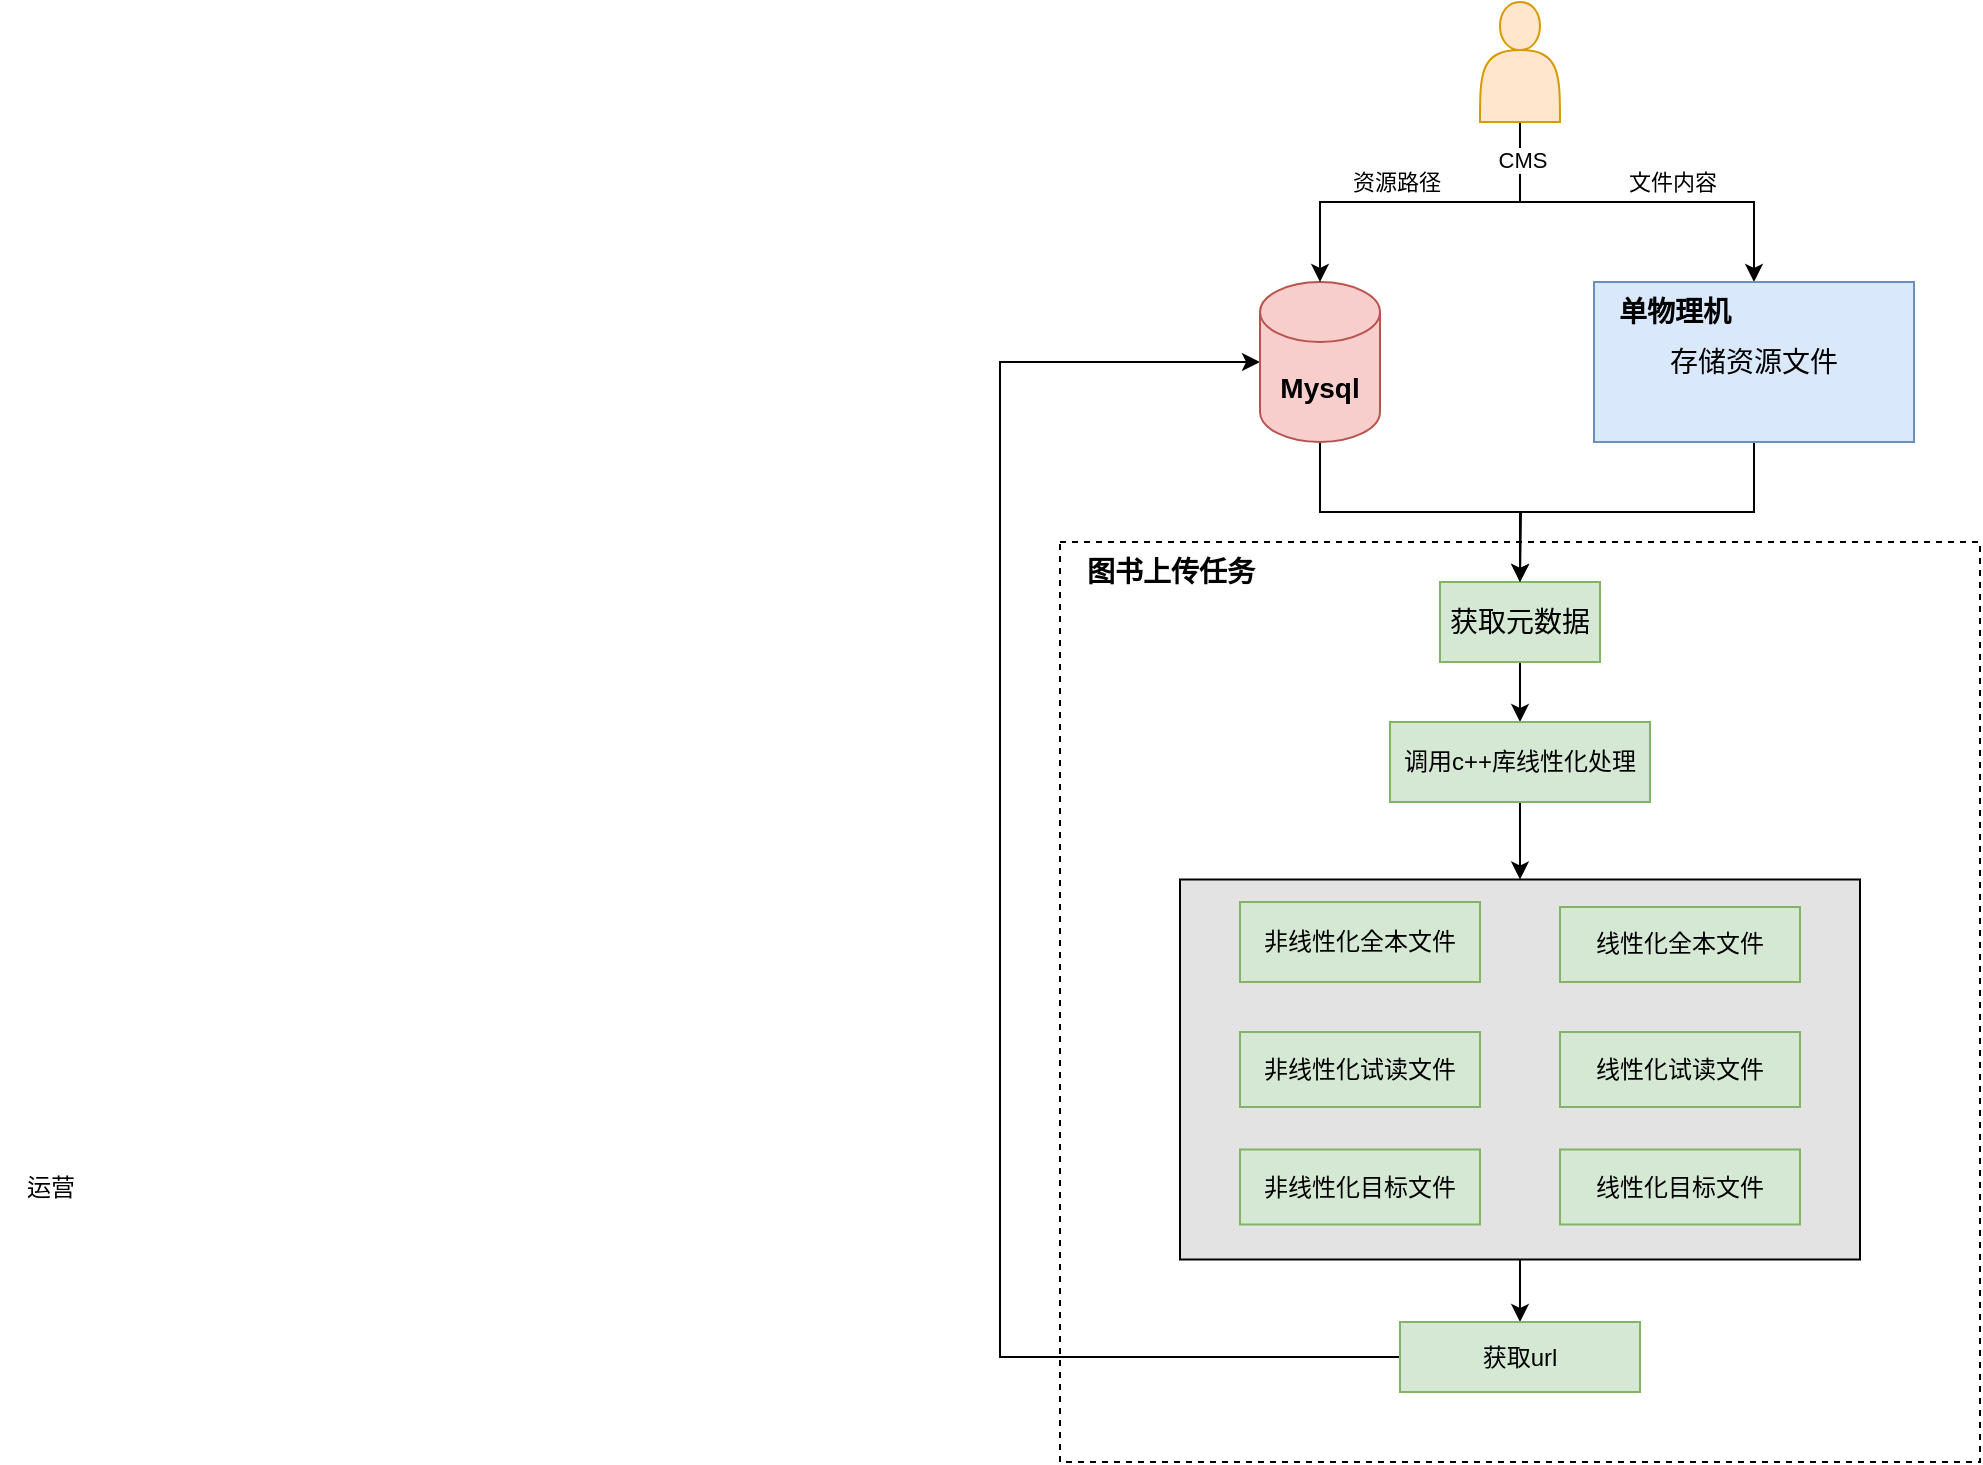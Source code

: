 <mxfile version="21.6.7" type="github">
  <diagram name="第 1 页" id="80tG6JO-mC-Tp9KeBumF">
    <mxGraphModel dx="1050" dy="1799" grid="1" gridSize="10" guides="1" tooltips="1" connect="1" arrows="1" fold="1" page="1" pageScale="1" pageWidth="827" pageHeight="1169" math="0" shadow="0">
      <root>
        <mxCell id="0" />
        <mxCell id="1" parent="0" />
        <mxCell id="PXQuVvHRLlcOAFRK3g8A-17" value="" style="rounded=0;whiteSpace=wrap;html=1;dashed=1;" vertex="1" parent="1">
          <mxGeometry x="560" y="250" width="460" height="460" as="geometry" />
        </mxCell>
        <mxCell id="PXQuVvHRLlcOAFRK3g8A-16" style="edgeStyle=orthogonalEdgeStyle;rounded=0;orthogonalLoop=1;jettySize=auto;html=1;exitX=0.5;exitY=1;exitDx=0;exitDy=0;entryX=0.5;entryY=0;entryDx=0;entryDy=0;" edge="1" parent="1" source="PXQuVvHRLlcOAFRK3g8A-13" target="5UkGeeMsDtwPfgDZ-Mkb-26">
          <mxGeometry relative="1" as="geometry" />
        </mxCell>
        <mxCell id="PXQuVvHRLlcOAFRK3g8A-13" value="" style="rounded=0;whiteSpace=wrap;html=1;fillColor=#E3E3E3;" vertex="1" parent="1">
          <mxGeometry x="620" y="418.75" width="340" height="190" as="geometry" />
        </mxCell>
        <mxCell id="PXQuVvHRLlcOAFRK3g8A-14" style="edgeStyle=orthogonalEdgeStyle;rounded=0;orthogonalLoop=1;jettySize=auto;html=1;exitX=0.5;exitY=1;exitDx=0;exitDy=0;entryX=0.5;entryY=0;entryDx=0;entryDy=0;" edge="1" parent="1" source="5UkGeeMsDtwPfgDZ-Mkb-9" target="5UkGeeMsDtwPfgDZ-Mkb-10">
          <mxGeometry relative="1" as="geometry" />
        </mxCell>
        <mxCell id="5UkGeeMsDtwPfgDZ-Mkb-9" value="&lt;font style=&quot;font-size: 14px;&quot;&gt;获取元数据&lt;/font&gt;" style="rounded=0;whiteSpace=wrap;html=1;fillColor=#d5e8d4;strokeColor=#82b366;" parent="1" vertex="1">
          <mxGeometry x="750" y="270" width="80" height="40" as="geometry" />
        </mxCell>
        <mxCell id="PXQuVvHRLlcOAFRK3g8A-15" style="edgeStyle=orthogonalEdgeStyle;rounded=0;orthogonalLoop=1;jettySize=auto;html=1;exitX=0.5;exitY=1;exitDx=0;exitDy=0;" edge="1" parent="1" source="5UkGeeMsDtwPfgDZ-Mkb-10" target="PXQuVvHRLlcOAFRK3g8A-13">
          <mxGeometry relative="1" as="geometry" />
        </mxCell>
        <mxCell id="5UkGeeMsDtwPfgDZ-Mkb-10" value="调用c++库线性化处理" style="rounded=0;whiteSpace=wrap;html=1;fillColor=#d5e8d4;strokeColor=#82b366;" parent="1" vertex="1">
          <mxGeometry x="725" y="340" width="130" height="40" as="geometry" />
        </mxCell>
        <mxCell id="5UkGeeMsDtwPfgDZ-Mkb-12" value="非线性化全本文件" style="rounded=0;whiteSpace=wrap;html=1;fillColor=#d5e8d4;strokeColor=#82b366;" parent="1" vertex="1">
          <mxGeometry x="650" y="430" width="120" height="40" as="geometry" />
        </mxCell>
        <mxCell id="5UkGeeMsDtwPfgDZ-Mkb-13" value="线性化全本文件" style="rounded=0;whiteSpace=wrap;html=1;fillColor=#d5e8d4;strokeColor=#82b366;" parent="1" vertex="1">
          <mxGeometry x="810" y="432.5" width="120" height="37.5" as="geometry" />
        </mxCell>
        <mxCell id="5UkGeeMsDtwPfgDZ-Mkb-14" value="非线性化试读文件" style="rounded=0;whiteSpace=wrap;html=1;fillColor=#d5e8d4;strokeColor=#82b366;" parent="1" vertex="1">
          <mxGeometry x="650" y="495" width="120" height="37.5" as="geometry" />
        </mxCell>
        <mxCell id="5UkGeeMsDtwPfgDZ-Mkb-15" value="线性化试读文件" style="rounded=0;whiteSpace=wrap;html=1;fillColor=#d5e8d4;strokeColor=#82b366;" parent="1" vertex="1">
          <mxGeometry x="810" y="495" width="120" height="37.5" as="geometry" />
        </mxCell>
        <mxCell id="5UkGeeMsDtwPfgDZ-Mkb-16" value="非线性化目标文件" style="rounded=0;whiteSpace=wrap;html=1;fillColor=#d5e8d4;strokeColor=#82b366;" parent="1" vertex="1">
          <mxGeometry x="650" y="553.75" width="120" height="37.5" as="geometry" />
        </mxCell>
        <mxCell id="5UkGeeMsDtwPfgDZ-Mkb-17" value="线性化目标文件" style="rounded=0;whiteSpace=wrap;html=1;fillColor=#d5e8d4;strokeColor=#82b366;" parent="1" vertex="1">
          <mxGeometry x="810" y="553.75" width="120" height="37.5" as="geometry" />
        </mxCell>
        <mxCell id="PXQuVvHRLlcOAFRK3g8A-18" style="edgeStyle=orthogonalEdgeStyle;rounded=0;orthogonalLoop=1;jettySize=auto;html=1;exitX=0;exitY=0.5;exitDx=0;exitDy=0;entryX=0;entryY=0.5;entryDx=0;entryDy=0;entryPerimeter=0;" edge="1" parent="1" source="5UkGeeMsDtwPfgDZ-Mkb-26" target="PXQuVvHRLlcOAFRK3g8A-2">
          <mxGeometry relative="1" as="geometry">
            <Array as="points">
              <mxPoint x="530" y="658" />
              <mxPoint x="530" y="160" />
            </Array>
          </mxGeometry>
        </mxCell>
        <mxCell id="5UkGeeMsDtwPfgDZ-Mkb-26" value="获取url" style="rounded=0;whiteSpace=wrap;html=1;fillColor=#d5e8d4;strokeColor=#82b366;" parent="1" vertex="1">
          <mxGeometry x="730" y="640" width="120" height="35" as="geometry" />
        </mxCell>
        <mxCell id="5UkGeeMsDtwPfgDZ-Mkb-50" value="&lt;b&gt;&lt;font style=&quot;font-size: 14px;&quot;&gt;图书上传任务&lt;/font&gt;&lt;/b&gt;" style="text;html=1;align=center;verticalAlign=middle;resizable=0;points=[];autosize=1;strokeColor=none;fillColor=none;" parent="1" vertex="1">
          <mxGeometry x="560" y="250" width="110" height="30" as="geometry" />
        </mxCell>
        <mxCell id="5UkGeeMsDtwPfgDZ-Mkb-54" value="运营" style="text;html=1;align=center;verticalAlign=middle;resizable=0;points=[];autosize=1;strokeColor=none;fillColor=none;" parent="1" vertex="1">
          <mxGeometry x="30" y="557.5" width="50" height="30" as="geometry" />
        </mxCell>
        <mxCell id="PXQuVvHRLlcOAFRK3g8A-10" style="edgeStyle=orthogonalEdgeStyle;rounded=0;orthogonalLoop=1;jettySize=auto;html=1;exitX=0.5;exitY=1;exitDx=0;exitDy=0;exitPerimeter=0;entryX=0.5;entryY=0;entryDx=0;entryDy=0;" edge="1" parent="1" source="PXQuVvHRLlcOAFRK3g8A-2" target="5UkGeeMsDtwPfgDZ-Mkb-9">
          <mxGeometry relative="1" as="geometry" />
        </mxCell>
        <mxCell id="PXQuVvHRLlcOAFRK3g8A-2" value="&lt;font style=&quot;font-size: 14px;&quot;&gt;&lt;b&gt;Mysql&lt;/b&gt;&lt;/font&gt;" style="shape=cylinder3;whiteSpace=wrap;html=1;boundedLbl=1;backgroundOutline=1;size=15;fillColor=#f8cecc;strokeColor=#b85450;" vertex="1" parent="1">
          <mxGeometry x="660" y="120" width="60" height="80" as="geometry" />
        </mxCell>
        <mxCell id="PXQuVvHRLlcOAFRK3g8A-4" style="edgeStyle=orthogonalEdgeStyle;rounded=0;orthogonalLoop=1;jettySize=auto;html=1;exitX=0.5;exitY=1;exitDx=0;exitDy=0;" edge="1" parent="1" source="PXQuVvHRLlcOAFRK3g8A-3" target="PXQuVvHRLlcOAFRK3g8A-1">
          <mxGeometry relative="1" as="geometry" />
        </mxCell>
        <mxCell id="PXQuVvHRLlcOAFRK3g8A-7" value="文件内容" style="edgeLabel;html=1;align=center;verticalAlign=middle;resizable=0;points=[];" vertex="1" connectable="0" parent="PXQuVvHRLlcOAFRK3g8A-4">
          <mxGeometry x="0.175" y="-2" relative="1" as="geometry">
            <mxPoint y="-12" as="offset" />
          </mxGeometry>
        </mxCell>
        <mxCell id="PXQuVvHRLlcOAFRK3g8A-5" style="edgeStyle=orthogonalEdgeStyle;rounded=0;orthogonalLoop=1;jettySize=auto;html=1;exitX=0.5;exitY=1;exitDx=0;exitDy=0;" edge="1" parent="1" source="PXQuVvHRLlcOAFRK3g8A-3" target="PXQuVvHRLlcOAFRK3g8A-2">
          <mxGeometry relative="1" as="geometry" />
        </mxCell>
        <mxCell id="PXQuVvHRLlcOAFRK3g8A-6" value="CMS" style="edgeLabel;html=1;align=center;verticalAlign=middle;resizable=0;points=[];" vertex="1" connectable="0" parent="PXQuVvHRLlcOAFRK3g8A-5">
          <mxGeometry x="-0.791" y="1" relative="1" as="geometry">
            <mxPoint as="offset" />
          </mxGeometry>
        </mxCell>
        <mxCell id="PXQuVvHRLlcOAFRK3g8A-9" value="资源路径" style="edgeLabel;html=1;align=center;verticalAlign=middle;resizable=0;points=[];" vertex="1" connectable="0" parent="PXQuVvHRLlcOAFRK3g8A-5">
          <mxGeometry x="0.136" y="1" relative="1" as="geometry">
            <mxPoint y="-11" as="offset" />
          </mxGeometry>
        </mxCell>
        <mxCell id="PXQuVvHRLlcOAFRK3g8A-3" value="" style="shape=actor;whiteSpace=wrap;html=1;fillColor=#ffe6cc;strokeColor=#d79b00;" vertex="1" parent="1">
          <mxGeometry x="770" y="-20" width="40" height="60" as="geometry" />
        </mxCell>
        <mxCell id="PXQuVvHRLlcOAFRK3g8A-11" style="edgeStyle=orthogonalEdgeStyle;rounded=0;orthogonalLoop=1;jettySize=auto;html=1;exitX=0.5;exitY=1;exitDx=0;exitDy=0;" edge="1" parent="1" source="PXQuVvHRLlcOAFRK3g8A-1">
          <mxGeometry relative="1" as="geometry">
            <mxPoint x="790" y="270" as="targetPoint" />
          </mxGeometry>
        </mxCell>
        <mxCell id="PXQuVvHRLlcOAFRK3g8A-1" value="&lt;font style=&quot;font-size: 14px;&quot;&gt;存储资源文件&lt;/font&gt;" style="rounded=0;whiteSpace=wrap;html=1;fillColor=#dae8fc;strokeColor=#6c8ebf;" vertex="1" parent="1">
          <mxGeometry x="827" y="120" width="160" height="80" as="geometry" />
        </mxCell>
        <mxCell id="5UkGeeMsDtwPfgDZ-Mkb-43" value="&lt;font style=&quot;font-size: 14px;&quot;&gt;&lt;b&gt;单物理机&lt;/b&gt;&lt;/font&gt;" style="text;html=1;align=center;verticalAlign=middle;resizable=0;points=[];autosize=1;strokeColor=none;fillColor=none;" parent="1" vertex="1">
          <mxGeometry x="827" y="120" width="80" height="30" as="geometry" />
        </mxCell>
      </root>
    </mxGraphModel>
  </diagram>
</mxfile>
